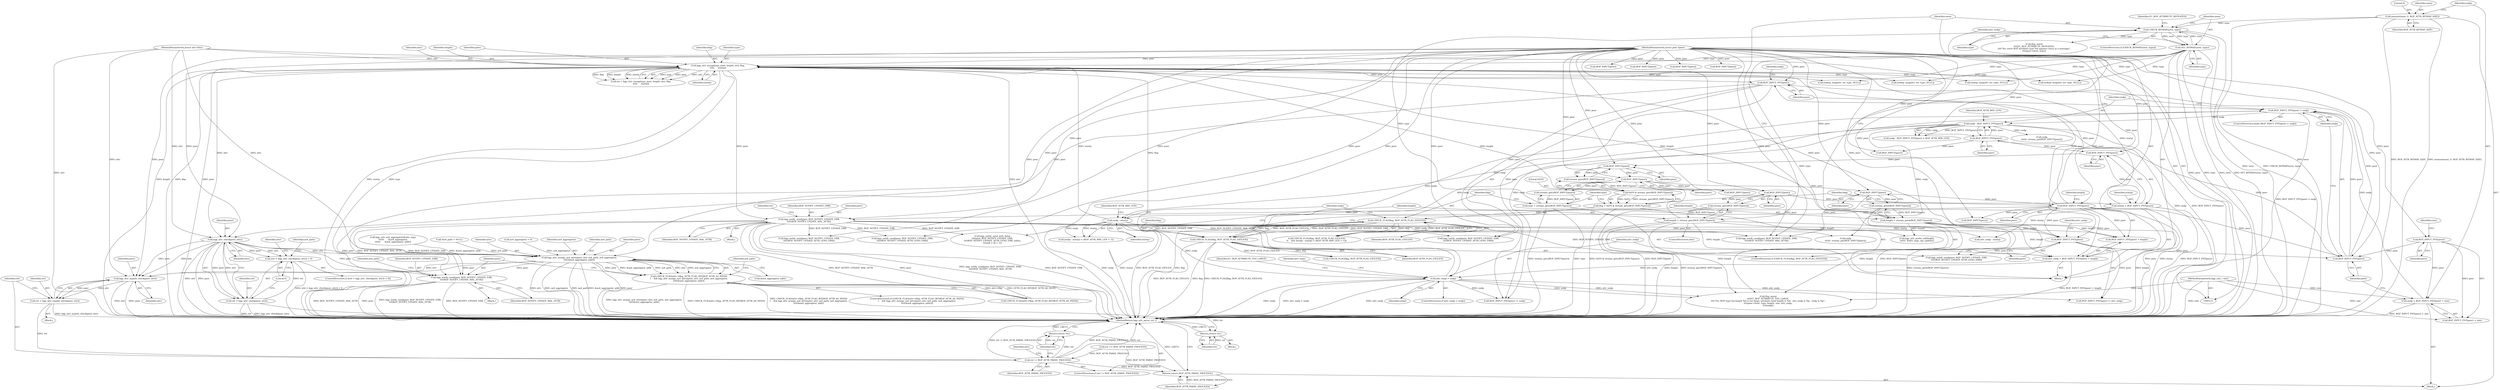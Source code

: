 digraph "0_frr_943d595a018e69b550db08cccba1d0778a86705a@pointer" {
"1000692" [label="(Call,bgp_attr_check(peer, attr))"];
"1000663" [label="(Call,BGP_INPUT_PNT(peer))"];
"1000293" [label="(Call,BGP_INPUT_PNT(peer))"];
"1000261" [label="(Call,BGP_INPUT(peer))"];
"1000220" [label="(Call,BGP_INPUT(peer))"];
"1000215" [label="(Call,BGP_INPUT(peer))"];
"1000208" [label="(Call,BGP_INPUT_PNT(peer))"];
"1000183" [label="(Call,BGP_INPUT_PNT(peer))"];
"1000175" [label="(Call,BGP_INPUT_PNT(peer))"];
"1000636" [label="(Call,BGP_INPUT_PNT(peer))"];
"1000571" [label="(Call,bgp_notify_send(peer, BGP_NOTIFY_UPDATE_ERR,\n\t\t\t\t\tBGP_NOTIFY_UPDATE_MAL_ATTR))"];
"1000535" [label="(Call,bgp_attr_encap(type, peer, length, attr, flag,\n\t\t\t\t\t     startp))"];
"1000287" [label="(Call,SET_BITMAP(seen, type))"];
"1000270" [label="(Call,CHECK_BITMAP(seen, type))"];
"1000163" [label="(Call,memset(seen, 0, BGP_ATTR_BITMAP_SIZE))"];
"1000217" [label="(Call,type = stream_getc(BGP_INPUT(peer)))"];
"1000219" [label="(Call,stream_getc(BGP_INPUT(peer)))"];
"1000134" [label="(MethodParameterIn,struct peer *peer)"];
"1000258" [label="(Call,length = stream_getw(BGP_INPUT(peer)))"];
"1000260" [label="(Call,stream_getw(BGP_INPUT(peer)))"];
"1000264" [label="(Call,length = stream_getc(BGP_INPUT(peer)))"];
"1000266" [label="(Call,stream_getc(BGP_INPUT(peer)))"];
"1000267" [label="(Call,BGP_INPUT(peer))"];
"1000135" [label="(MethodParameterIn,struct attr *attr)"];
"1000255" [label="(Call,CHECK_FLAG(flag, BGP_ATTR_FLAG_EXTLEN))"];
"1000224" [label="(Call,CHECK_FLAG(flag, BGP_ATTR_FLAG_EXTLEN))"];
"1000210" [label="(Call,flag = 0xF0 & stream_getc(BGP_INPUT(peer)))"];
"1000212" [label="(Call,0xF0 & stream_getc(BGP_INPUT(peer)))"];
"1000214" [label="(Call,stream_getc(BGP_INPUT(peer)))"];
"1000206" [label="(Call,startp = BGP_INPUT_PNT(peer))"];
"1000228" [label="(Call,endp - startp)"];
"1000181" [label="(Call,endp - BGP_INPUT_PNT(peer))"];
"1000174" [label="(Call,BGP_INPUT_PNT(peer) < endp)"];
"1000167" [label="(Call,endp = BGP_INPUT_PNT(peer) + size)"];
"1000170" [label="(Call,BGP_INPUT_PNT(peer))"];
"1000136" [label="(MethodParameterIn,bgp_size_t size)"];
"1000297" [label="(Call,attr_endp > endp)"];
"1000290" [label="(Call,attr_endp = BGP_INPUT_PNT(peer) + length)"];
"1000689" [label="(Call,(ret = bgp_attr_check(peer, attr)) < 0)"];
"1000690" [label="(Call,ret = bgp_attr_check(peer, attr))"];
"1000702" [label="(Return,return ret;)"];
"1000712" [label="(Call,bgp_attr_munge_as4_attrs(peer, attr, as4_path, as4_aggregator,\n\t\t\t\t\t&as4_aggregator_addr))"];
"1000705" [label="(Call,CHECK_FLAG(attr->flag, ATTR_FLAG_BIT(BGP_ATTR_AS_PATH))\n\t    && bgp_attr_munge_as4_attrs(peer, attr, as4_path, as4_aggregator,\n\t\t\t\t\t&as4_aggregator_addr))"];
"1000720" [label="(Call,bgp_notify_send(peer, BGP_NOTIFY_UPDATE_ERR,\n\t\t\t\tBGP_NOTIFY_UPDATE_MAL_ATTR))"];
"1000747" [label="(Call,bgp_attr_aspath_check(peer, attr))"];
"1000745" [label="(Call,ret = bgp_attr_aspath_check(peer, attr))"];
"1000751" [label="(Call,ret != BGP_ATTR_PARSE_PROCEED)"];
"1000754" [label="(Return,return ret;)"];
"1000794" [label="(Return,return BGP_ATTR_PARSE_PROCEED;)"];
"1000637" [label="(Identifier,peer)"];
"1000287" [label="(Call,SET_BITMAP(seen, type))"];
"1000573" [label="(Identifier,BGP_NOTIFY_UPDATE_ERR)"];
"1000570" [label="(Block,)"];
"1000195" [label="(Call,endp\n\t\t\t\t\t\t- stream_pnt(BGP_INPUT(peer)))"];
"1000227" [label="(Call,(endp - startp) < (BGP_ATTR_MIN_LEN + 1))"];
"1000744" [label="(Block,)"];
"1000673" [label="(Call,lookup_msg(attr_str, type, NULL))"];
"1000217" [label="(Call,type = stream_getc(BGP_INPUT(peer)))"];
"1000185" [label="(Identifier,BGP_ATTR_MIN_LEN)"];
"1000664" [label="(Identifier,peer)"];
"1000794" [label="(Return,return BGP_ATTR_PARSE_PROCEED;)"];
"1000155" [label="(Call,*as4_path = NULL)"];
"1000169" [label="(Call,BGP_INPUT_PNT(peer) + size)"];
"1000294" [label="(Identifier,peer)"];
"1000714" [label="(Identifier,attr)"];
"1000293" [label="(Call,BGP_INPUT_PNT(peer))"];
"1000328" [label="(Call,BGP_INPUT(peer))"];
"1000218" [label="(Identifier,type)"];
"1000259" [label="(Identifier,length)"];
"1000663" [label="(Call,BGP_INPUT_PNT(peer))"];
"1000219" [label="(Call,stream_getc(BGP_INPUT(peer)))"];
"1000536" [label="(Identifier,type)"];
"1000535" [label="(Call,bgp_attr_encap(type, peer, length, attr, flag,\n\t\t\t\t\t     startp))"];
"1000374" [label="(Call,bgp_notify_send_with_data(\n\t\t\t\tpeer, BGP_NOTIFY_UPDATE_ERR,\n\t\t\t\tBGP_NOTIFY_UPDATE_ATTR_LENG_ERR, ndata,\n\t\t\t\tndl + lfl + 1))"];
"1000177" [label="(Identifier,endp)"];
"1000646" [label="(Call,lookup_msg(attr_str, type, NULL))"];
"1000281" [label="(Call,bgp_notify_send(peer, BGP_NOTIFY_UPDATE_ERR,\n\t\t\t\t\tBGP_NOTIFY_UPDATE_MAL_ATTR))"];
"1000272" [label="(Identifier,type)"];
"1000295" [label="(Identifier,length)"];
"1000708" [label="(Identifier,attr)"];
"1000705" [label="(Call,CHECK_FLAG(attr->flag, ATTR_FLAG_BIT(BGP_ATTR_AS_PATH))\n\t    && bgp_attr_munge_as4_attrs(peer, attr, as4_path, as4_aggregator,\n\t\t\t\t\t&as4_aggregator_addr))"];
"1000290" [label="(Call,attr_endp = BGP_INPUT_PNT(peer) + length)"];
"1000248" [label="(Call,bgp_notify_send(peer, BGP_NOTIFY_UPDATE_ERR,\n\t\t\t\t\tBGP_NOTIFY_UPDATE_ATTR_LENG_ERR))"];
"1000572" [label="(Identifier,peer)"];
"1000207" [label="(Identifier,startp)"];
"1000291" [label="(Identifier,attr_endp)"];
"1000690" [label="(Call,ret = bgp_attr_check(peer, attr))"];
"1000167" [label="(Call,endp = BGP_INPUT_PNT(peer) + size)"];
"1000172" [label="(Identifier,size)"];
"1000539" [label="(Identifier,attr)"];
"1000723" [label="(Identifier,BGP_NOTIFY_UPDATE_MAL_ATTR)"];
"1000571" [label="(Call,bgp_notify_send(peer, BGP_NOTIFY_UPDATE_ERR,\n\t\t\t\t\tBGP_NOTIFY_UPDATE_MAL_ATTR))"];
"1000371" [label="(Call,BGP_INPUT(peer))"];
"1000254" [label="(ControlStructure,if (CHECK_FLAG(flag, BGP_ATTR_FLAG_EXTLEN)))"];
"1000751" [label="(Call,ret != BGP_ATTR_PARSE_PROCEED)"];
"1000758" [label="(Identifier,attr)"];
"1000689" [label="(Call,(ret = bgp_attr_check(peer, attr)) < 0)"];
"1000176" [label="(Identifier,peer)"];
"1000182" [label="(Identifier,endp)"];
"1000732" [label="(Identifier,as4_path)"];
"1000390" [label="(Identifier,attr_args)"];
"1000747" [label="(Call,bgp_attr_aspath_check(peer, attr))"];
"1000296" [label="(ControlStructure,if (attr_endp > endp))"];
"1000717" [label="(Call,&as4_aggregator_addr)"];
"1000211" [label="(Identifier,flag)"];
"1000139" [label="(Block,)"];
"1000691" [label="(Identifier,ret)"];
"1000171" [label="(Identifier,peer)"];
"1000225" [label="(Identifier,flag)"];
"1000353" [label="(Call,attr_endp - startp)"];
"1000704" [label="(ControlStructure,if (CHECK_FLAG(attr->flag, ATTR_FLAG_BIT(BGP_ATTR_AS_PATH))\n\t    && bgp_attr_munge_as4_attrs(peer, attr, as4_path, as4_aggregator,\n\t\t\t\t\t&as4_aggregator_addr)))"];
"1000200" [label="(Call,bgp_notify_send(peer, BGP_NOTIFY_UPDATE_ERR,\n\t\t\t\t\tBGP_NOTIFY_UPDATE_ATTR_LENG_ERR))"];
"1000299" [label="(Identifier,endp)"];
"1000754" [label="(Return,return ret;)"];
"1000267" [label="(Call,BGP_INPUT(peer))"];
"1000635" [label="(Call,BGP_INPUT_PNT(peer) != attr_endp)"];
"1000288" [label="(Identifier,seen)"];
"1000745" [label="(Call,ret = bgp_attr_aspath_check(peer, attr))"];
"1000164" [label="(Identifier,seen)"];
"1000232" [label="(Identifier,BGP_ATTR_MIN_LEN)"];
"1000221" [label="(Identifier,peer)"];
"1000165" [label="(Literal,0)"];
"1000696" [label="(Block,)"];
"1000755" [label="(Identifier,ret)"];
"1000255" [label="(Call,CHECK_FLAG(flag, BGP_ATTR_FLAG_EXTLEN))"];
"1000692" [label="(Call,bgp_attr_check(peer, attr))"];
"1000695" [label="(Literal,0)"];
"1000662" [label="(Call,BGP_INPUT_PNT(peer) != endp)"];
"1000601" [label="(Call,lookup_msg(attr_str, type, NULL))"];
"1000694" [label="(Identifier,attr)"];
"1000706" [label="(Call,CHECK_FLAG(attr->flag, ATTR_FLAG_BIT(BGP_ATTR_AS_PATH)))"];
"1000677" [label="(Call,bgp_notify_send(peer, BGP_NOTIFY_UPDATE_ERR,\n\t\t\t\tBGP_NOTIFY_UPDATE_ATTR_LENG_ERR))"];
"1000688" [label="(ControlStructure,if ((ret = bgp_attr_check(peer, attr)) < 0))"];
"1000753" [label="(Identifier,BGP_ATTR_PARSE_PROCEED)"];
"1000339" [label="(Call,BGP_INPUT(peer))"];
"1000168" [label="(Identifier,endp)"];
"1000693" [label="(Identifier,peer)"];
"1000268" [label="(Identifier,peer)"];
"1000274" [label="(Call,flog_warn(\n\t\t\t\tEC_BGP_ATTRIBUTE_REPEATED,\n\t\t\t\t\"%s: error BGP attribute type %d appears twice in a message\",\n\t\t\t\tpeer->host, type))"];
"1000721" [label="(Identifier,peer)"];
"1000533" [label="(Call,ret = bgp_attr_encap(type, peer, length, attr, flag,\n\t\t\t\t\t     startp))"];
"1000362" [label="(Call,BGP_INPUT(peer))"];
"1000402" [label="(Call,ret == BGP_ATTR_PARSE_PROCEED)"];
"1000301" [label="(Call,flog_warn(\n\t\t\t\tEC_BGP_ATTRIBUTE_TOO_LARGE,\n\t\t\t\t\"%s: BGP type %d length %d is too large, attribute total length is %d.  attr_endp is %p.  endp is %p\",\n\t\t\t\tpeer->host, type, length, size, attr_endp,\n\t\t\t\tendp))"];
"1000322" [label="(Call,CHECK_FLAG(flag, BGP_ATTR_FLAG_EXTLEN))"];
"1000226" [label="(Identifier,BGP_ATTR_FLAG_EXTLEN)"];
"1000298" [label="(Identifier,attr_endp)"];
"1000746" [label="(Identifier,ret)"];
"1000748" [label="(Identifier,peer)"];
"1000170" [label="(Call,BGP_INPUT_PNT(peer))"];
"1000206" [label="(Call,startp = BGP_INPUT_PNT(peer))"];
"1000159" [label="(Call,as4_aggregator = 0)"];
"1000541" [label="(Identifier,startp)"];
"1000750" [label="(ControlStructure,if (ret != BGP_ATTR_PARSE_PROCEED))"];
"1000257" [label="(Identifier,BGP_ATTR_FLAG_EXTLEN)"];
"1000209" [label="(Identifier,peer)"];
"1000265" [label="(Identifier,length)"];
"1000636" [label="(Call,BGP_INPUT_PNT(peer))"];
"1000262" [label="(Identifier,peer)"];
"1000181" [label="(Call,endp - BGP_INPUT_PNT(peer))"];
"1000712" [label="(Call,bgp_attr_munge_as4_attrs(peer, attr, as4_path, as4_aggregator,\n\t\t\t\t\t&as4_aggregator_addr))"];
"1000546" [label="(Call,bgp_attr_prefix_sid(length,\n\t\t\t\t\t\t  &attr_args, mp_update))"];
"1000180" [label="(Call,endp - BGP_INPUT_PNT(peer) < BGP_ATTR_MIN_LEN)"];
"1000243" [label="(Call,endp\n\t\t\t\t\t\t- stream_pnt(BGP_INPUT(peer)))"];
"1000719" [label="(Block,)"];
"1000173" [label="(ControlStructure,while (BGP_INPUT_PNT(peer) < endp))"];
"1000752" [label="(Identifier,ret)"];
"1000716" [label="(Identifier,as4_aggregator)"];
"1000215" [label="(Call,BGP_INPUT(peer))"];
"1000198" [label="(Call,BGP_INPUT(peer))"];
"1000230" [label="(Identifier,startp)"];
"1000665" [label="(Identifier,endp)"];
"1000703" [label="(Identifier,ret)"];
"1000623" [label="(Call,lookup_msg(attr_str, type, NULL))"];
"1000347" [label="(Call,BGP_INPUT(peer))"];
"1000715" [label="(Identifier,as4_path)"];
"1000210" [label="(Call,flag = 0xF0 & stream_getc(BGP_INPUT(peer)))"];
"1000297" [label="(Call,attr_endp > endp)"];
"1000214" [label="(Call,stream_getc(BGP_INPUT(peer)))"];
"1000574" [label="(Identifier,BGP_NOTIFY_UPDATE_MAL_ATTR)"];
"1000135" [label="(MethodParameterIn,struct attr *attr)"];
"1000220" [label="(Call,BGP_INPUT(peer))"];
"1000713" [label="(Identifier,peer)"];
"1000260" [label="(Call,stream_getw(BGP_INPUT(peer)))"];
"1000269" [label="(ControlStructure,if (CHECK_BITMAP(seen, type)))"];
"1000228" [label="(Call,endp - startp)"];
"1000246" [label="(Call,BGP_INPUT(peer))"];
"1000698" [label="(Identifier,as4_path)"];
"1000702" [label="(Return,return ret;)"];
"1000261" [label="(Call,BGP_INPUT(peer))"];
"1000175" [label="(Call,BGP_INPUT_PNT(peer))"];
"1000650" [label="(Call,bgp_notify_send(peer, BGP_NOTIFY_UPDATE_ERR,\n\t\t\t\t\tBGP_NOTIFY_UPDATE_ATTR_LENG_ERR))"];
"1000208" [label="(Call,BGP_INPUT_PNT(peer))"];
"1000749" [label="(Identifier,attr)"];
"1000275" [label="(Identifier,EC_BGP_ATTRIBUTE_REPEATED)"];
"1000638" [label="(Identifier,attr_endp)"];
"1000163" [label="(Call,memset(seen, 0, BGP_ATTR_BITMAP_SIZE))"];
"1000256" [label="(Identifier,flag)"];
"1000229" [label="(Identifier,endp)"];
"1000216" [label="(Identifier,peer)"];
"1000302" [label="(Identifier,EC_BGP_ATTRIBUTE_TOO_LARGE)"];
"1000271" [label="(Identifier,seen)"];
"1000224" [label="(Call,CHECK_FLAG(flag, BGP_ATTR_FLAG_EXTLEN))"];
"1000174" [label="(Call,BGP_INPUT_PNT(peer) < endp)"];
"1000472" [label="(Call,bgp_attr_as4_aggregator(&attr_args,\n\t\t\t\t\t\t      &as4_aggregator,\n\t\t\t\t\t\t      &as4_aggregator_addr))"];
"1000538" [label="(Identifier,length)"];
"1000270" [label="(Call,CHECK_BITMAP(seen, type))"];
"1000166" [label="(Identifier,BGP_ATTR_BITMAP_SIZE)"];
"1000537" [label="(Identifier,peer)"];
"1000720" [label="(Call,bgp_notify_send(peer, BGP_NOTIFY_UPDATE_ERR,\n\t\t\t\tBGP_NOTIFY_UPDATE_MAL_ATTR))"];
"1000178" [label="(Block,)"];
"1000213" [label="(Literal,0xF0)"];
"1000289" [label="(Identifier,type)"];
"1000725" [label="(Identifier,as4_path)"];
"1000264" [label="(Call,length = stream_getc(BGP_INPUT(peer)))"];
"1000258" [label="(Call,length = stream_getw(BGP_INPUT(peer)))"];
"1000212" [label="(Call,0xF0 & stream_getc(BGP_INPUT(peer)))"];
"1000292" [label="(Call,BGP_INPUT_PNT(peer) + length)"];
"1000540" [label="(Identifier,flag)"];
"1000266" [label="(Call,stream_getc(BGP_INPUT(peer)))"];
"1000263" [label="(ControlStructure,else)"];
"1000184" [label="(Identifier,peer)"];
"1000223" [label="(Call,CHECK_FLAG(flag, BGP_ATTR_FLAG_EXTLEN)\n\t\t    && ((endp - startp) < (BGP_ATTR_MIN_LEN + 1)))"];
"1000576" [label="(Identifier,ret)"];
"1000136" [label="(MethodParameterIn,bgp_size_t size)"];
"1000722" [label="(Identifier,BGP_NOTIFY_UPDATE_ERR)"];
"1000183" [label="(Call,BGP_INPUT_PNT(peer))"];
"1000134" [label="(MethodParameterIn,struct peer *peer)"];
"1000795" [label="(Identifier,BGP_ATTR_PARSE_PROCEED)"];
"1000796" [label="(MethodReturn,bgp_attr_parse_ret_t)"];
"1000692" -> "1000690"  [label="AST: "];
"1000692" -> "1000694"  [label="CFG: "];
"1000693" -> "1000692"  [label="AST: "];
"1000694" -> "1000692"  [label="AST: "];
"1000690" -> "1000692"  [label="CFG: "];
"1000692" -> "1000796"  [label="DDG: peer"];
"1000692" -> "1000796"  [label="DDG: attr"];
"1000692" -> "1000689"  [label="DDG: peer"];
"1000692" -> "1000689"  [label="DDG: attr"];
"1000692" -> "1000690"  [label="DDG: peer"];
"1000692" -> "1000690"  [label="DDG: attr"];
"1000663" -> "1000692"  [label="DDG: peer"];
"1000134" -> "1000692"  [label="DDG: peer"];
"1000535" -> "1000692"  [label="DDG: attr"];
"1000135" -> "1000692"  [label="DDG: attr"];
"1000692" -> "1000712"  [label="DDG: peer"];
"1000692" -> "1000712"  [label="DDG: attr"];
"1000692" -> "1000720"  [label="DDG: peer"];
"1000692" -> "1000747"  [label="DDG: peer"];
"1000692" -> "1000747"  [label="DDG: attr"];
"1000663" -> "1000662"  [label="AST: "];
"1000663" -> "1000664"  [label="CFG: "];
"1000664" -> "1000663"  [label="AST: "];
"1000665" -> "1000663"  [label="CFG: "];
"1000663" -> "1000662"  [label="DDG: peer"];
"1000293" -> "1000663"  [label="DDG: peer"];
"1000175" -> "1000663"  [label="DDG: peer"];
"1000535" -> "1000663"  [label="DDG: peer"];
"1000134" -> "1000663"  [label="DDG: peer"];
"1000663" -> "1000677"  [label="DDG: peer"];
"1000293" -> "1000292"  [label="AST: "];
"1000293" -> "1000294"  [label="CFG: "];
"1000294" -> "1000293"  [label="AST: "];
"1000295" -> "1000293"  [label="CFG: "];
"1000293" -> "1000796"  [label="DDG: peer"];
"1000293" -> "1000175"  [label="DDG: peer"];
"1000293" -> "1000290"  [label="DDG: peer"];
"1000293" -> "1000292"  [label="DDG: peer"];
"1000261" -> "1000293"  [label="DDG: peer"];
"1000267" -> "1000293"  [label="DDG: peer"];
"1000134" -> "1000293"  [label="DDG: peer"];
"1000293" -> "1000328"  [label="DDG: peer"];
"1000293" -> "1000535"  [label="DDG: peer"];
"1000293" -> "1000571"  [label="DDG: peer"];
"1000293" -> "1000636"  [label="DDG: peer"];
"1000261" -> "1000260"  [label="AST: "];
"1000261" -> "1000262"  [label="CFG: "];
"1000262" -> "1000261"  [label="AST: "];
"1000260" -> "1000261"  [label="CFG: "];
"1000261" -> "1000260"  [label="DDG: peer"];
"1000220" -> "1000261"  [label="DDG: peer"];
"1000134" -> "1000261"  [label="DDG: peer"];
"1000261" -> "1000281"  [label="DDG: peer"];
"1000220" -> "1000219"  [label="AST: "];
"1000220" -> "1000221"  [label="CFG: "];
"1000221" -> "1000220"  [label="AST: "];
"1000219" -> "1000220"  [label="CFG: "];
"1000220" -> "1000219"  [label="DDG: peer"];
"1000215" -> "1000220"  [label="DDG: peer"];
"1000134" -> "1000220"  [label="DDG: peer"];
"1000220" -> "1000246"  [label="DDG: peer"];
"1000220" -> "1000267"  [label="DDG: peer"];
"1000215" -> "1000214"  [label="AST: "];
"1000215" -> "1000216"  [label="CFG: "];
"1000216" -> "1000215"  [label="AST: "];
"1000214" -> "1000215"  [label="CFG: "];
"1000215" -> "1000214"  [label="DDG: peer"];
"1000208" -> "1000215"  [label="DDG: peer"];
"1000134" -> "1000215"  [label="DDG: peer"];
"1000208" -> "1000206"  [label="AST: "];
"1000208" -> "1000209"  [label="CFG: "];
"1000209" -> "1000208"  [label="AST: "];
"1000206" -> "1000208"  [label="CFG: "];
"1000208" -> "1000206"  [label="DDG: peer"];
"1000183" -> "1000208"  [label="DDG: peer"];
"1000134" -> "1000208"  [label="DDG: peer"];
"1000183" -> "1000181"  [label="AST: "];
"1000183" -> "1000184"  [label="CFG: "];
"1000184" -> "1000183"  [label="AST: "];
"1000181" -> "1000183"  [label="CFG: "];
"1000183" -> "1000181"  [label="DDG: peer"];
"1000175" -> "1000183"  [label="DDG: peer"];
"1000134" -> "1000183"  [label="DDG: peer"];
"1000183" -> "1000198"  [label="DDG: peer"];
"1000175" -> "1000174"  [label="AST: "];
"1000175" -> "1000176"  [label="CFG: "];
"1000176" -> "1000175"  [label="AST: "];
"1000177" -> "1000175"  [label="CFG: "];
"1000175" -> "1000174"  [label="DDG: peer"];
"1000636" -> "1000175"  [label="DDG: peer"];
"1000170" -> "1000175"  [label="DDG: peer"];
"1000134" -> "1000175"  [label="DDG: peer"];
"1000636" -> "1000635"  [label="AST: "];
"1000636" -> "1000637"  [label="CFG: "];
"1000637" -> "1000636"  [label="AST: "];
"1000638" -> "1000636"  [label="CFG: "];
"1000636" -> "1000635"  [label="DDG: peer"];
"1000571" -> "1000636"  [label="DDG: peer"];
"1000535" -> "1000636"  [label="DDG: peer"];
"1000134" -> "1000636"  [label="DDG: peer"];
"1000636" -> "1000650"  [label="DDG: peer"];
"1000571" -> "1000570"  [label="AST: "];
"1000571" -> "1000574"  [label="CFG: "];
"1000572" -> "1000571"  [label="AST: "];
"1000573" -> "1000571"  [label="AST: "];
"1000574" -> "1000571"  [label="AST: "];
"1000576" -> "1000571"  [label="CFG: "];
"1000571" -> "1000796"  [label="DDG: bgp_notify_send(peer, BGP_NOTIFY_UPDATE_ERR,\n\t\t\t\t\tBGP_NOTIFY_UPDATE_MAL_ATTR)"];
"1000571" -> "1000796"  [label="DDG: BGP_NOTIFY_UPDATE_MAL_ATTR"];
"1000571" -> "1000796"  [label="DDG: peer"];
"1000571" -> "1000796"  [label="DDG: BGP_NOTIFY_UPDATE_ERR"];
"1000571" -> "1000200"  [label="DDG: BGP_NOTIFY_UPDATE_ERR"];
"1000571" -> "1000248"  [label="DDG: BGP_NOTIFY_UPDATE_ERR"];
"1000571" -> "1000281"  [label="DDG: BGP_NOTIFY_UPDATE_ERR"];
"1000571" -> "1000281"  [label="DDG: BGP_NOTIFY_UPDATE_MAL_ATTR"];
"1000571" -> "1000374"  [label="DDG: BGP_NOTIFY_UPDATE_ERR"];
"1000535" -> "1000571"  [label="DDG: peer"];
"1000134" -> "1000571"  [label="DDG: peer"];
"1000571" -> "1000650"  [label="DDG: BGP_NOTIFY_UPDATE_ERR"];
"1000571" -> "1000677"  [label="DDG: BGP_NOTIFY_UPDATE_ERR"];
"1000571" -> "1000720"  [label="DDG: BGP_NOTIFY_UPDATE_ERR"];
"1000571" -> "1000720"  [label="DDG: BGP_NOTIFY_UPDATE_MAL_ATTR"];
"1000535" -> "1000533"  [label="AST: "];
"1000535" -> "1000541"  [label="CFG: "];
"1000536" -> "1000535"  [label="AST: "];
"1000537" -> "1000535"  [label="AST: "];
"1000538" -> "1000535"  [label="AST: "];
"1000539" -> "1000535"  [label="AST: "];
"1000540" -> "1000535"  [label="AST: "];
"1000541" -> "1000535"  [label="AST: "];
"1000533" -> "1000535"  [label="CFG: "];
"1000535" -> "1000796"  [label="DDG: flag"];
"1000535" -> "1000796"  [label="DDG: type"];
"1000535" -> "1000796"  [label="DDG: attr"];
"1000535" -> "1000796"  [label="DDG: length"];
"1000535" -> "1000796"  [label="DDG: peer"];
"1000535" -> "1000796"  [label="DDG: startp"];
"1000535" -> "1000533"  [label="DDG: type"];
"1000535" -> "1000533"  [label="DDG: peer"];
"1000535" -> "1000533"  [label="DDG: attr"];
"1000535" -> "1000533"  [label="DDG: flag"];
"1000535" -> "1000533"  [label="DDG: length"];
"1000535" -> "1000533"  [label="DDG: startp"];
"1000287" -> "1000535"  [label="DDG: type"];
"1000134" -> "1000535"  [label="DDG: peer"];
"1000258" -> "1000535"  [label="DDG: length"];
"1000264" -> "1000535"  [label="DDG: length"];
"1000135" -> "1000535"  [label="DDG: attr"];
"1000255" -> "1000535"  [label="DDG: flag"];
"1000206" -> "1000535"  [label="DDG: startp"];
"1000228" -> "1000535"  [label="DDG: startp"];
"1000535" -> "1000601"  [label="DDG: type"];
"1000535" -> "1000623"  [label="DDG: type"];
"1000535" -> "1000646"  [label="DDG: type"];
"1000535" -> "1000673"  [label="DDG: type"];
"1000287" -> "1000178"  [label="AST: "];
"1000287" -> "1000289"  [label="CFG: "];
"1000288" -> "1000287"  [label="AST: "];
"1000289" -> "1000287"  [label="AST: "];
"1000291" -> "1000287"  [label="CFG: "];
"1000287" -> "1000796"  [label="DDG: SET_BITMAP(seen, type)"];
"1000287" -> "1000796"  [label="DDG: type"];
"1000287" -> "1000796"  [label="DDG: seen"];
"1000287" -> "1000270"  [label="DDG: seen"];
"1000270" -> "1000287"  [label="DDG: seen"];
"1000270" -> "1000287"  [label="DDG: type"];
"1000287" -> "1000301"  [label="DDG: type"];
"1000287" -> "1000601"  [label="DDG: type"];
"1000287" -> "1000623"  [label="DDG: type"];
"1000287" -> "1000646"  [label="DDG: type"];
"1000287" -> "1000673"  [label="DDG: type"];
"1000270" -> "1000269"  [label="AST: "];
"1000270" -> "1000272"  [label="CFG: "];
"1000271" -> "1000270"  [label="AST: "];
"1000272" -> "1000270"  [label="AST: "];
"1000275" -> "1000270"  [label="CFG: "];
"1000288" -> "1000270"  [label="CFG: "];
"1000270" -> "1000796"  [label="DDG: CHECK_BITMAP(seen, type)"];
"1000270" -> "1000796"  [label="DDG: seen"];
"1000163" -> "1000270"  [label="DDG: seen"];
"1000217" -> "1000270"  [label="DDG: type"];
"1000270" -> "1000274"  [label="DDG: type"];
"1000163" -> "1000139"  [label="AST: "];
"1000163" -> "1000166"  [label="CFG: "];
"1000164" -> "1000163"  [label="AST: "];
"1000165" -> "1000163"  [label="AST: "];
"1000166" -> "1000163"  [label="AST: "];
"1000168" -> "1000163"  [label="CFG: "];
"1000163" -> "1000796"  [label="DDG: seen"];
"1000163" -> "1000796"  [label="DDG: BGP_ATTR_BITMAP_SIZE"];
"1000163" -> "1000796"  [label="DDG: memset(seen, 0, BGP_ATTR_BITMAP_SIZE)"];
"1000217" -> "1000178"  [label="AST: "];
"1000217" -> "1000219"  [label="CFG: "];
"1000218" -> "1000217"  [label="AST: "];
"1000219" -> "1000217"  [label="AST: "];
"1000225" -> "1000217"  [label="CFG: "];
"1000217" -> "1000796"  [label="DDG: stream_getc(BGP_INPUT(peer))"];
"1000217" -> "1000796"  [label="DDG: type"];
"1000219" -> "1000217"  [label="DDG: BGP_INPUT(peer)"];
"1000134" -> "1000133"  [label="AST: "];
"1000134" -> "1000796"  [label="DDG: peer"];
"1000134" -> "1000170"  [label="DDG: peer"];
"1000134" -> "1000198"  [label="DDG: peer"];
"1000134" -> "1000200"  [label="DDG: peer"];
"1000134" -> "1000246"  [label="DDG: peer"];
"1000134" -> "1000248"  [label="DDG: peer"];
"1000134" -> "1000267"  [label="DDG: peer"];
"1000134" -> "1000281"  [label="DDG: peer"];
"1000134" -> "1000328"  [label="DDG: peer"];
"1000134" -> "1000339"  [label="DDG: peer"];
"1000134" -> "1000347"  [label="DDG: peer"];
"1000134" -> "1000362"  [label="DDG: peer"];
"1000134" -> "1000371"  [label="DDG: peer"];
"1000134" -> "1000374"  [label="DDG: peer"];
"1000134" -> "1000650"  [label="DDG: peer"];
"1000134" -> "1000677"  [label="DDG: peer"];
"1000134" -> "1000712"  [label="DDG: peer"];
"1000134" -> "1000720"  [label="DDG: peer"];
"1000134" -> "1000747"  [label="DDG: peer"];
"1000258" -> "1000254"  [label="AST: "];
"1000258" -> "1000260"  [label="CFG: "];
"1000259" -> "1000258"  [label="AST: "];
"1000260" -> "1000258"  [label="AST: "];
"1000271" -> "1000258"  [label="CFG: "];
"1000258" -> "1000796"  [label="DDG: length"];
"1000258" -> "1000796"  [label="DDG: stream_getw(BGP_INPUT(peer))"];
"1000260" -> "1000258"  [label="DDG: BGP_INPUT(peer)"];
"1000258" -> "1000290"  [label="DDG: length"];
"1000258" -> "1000292"  [label="DDG: length"];
"1000258" -> "1000301"  [label="DDG: length"];
"1000258" -> "1000546"  [label="DDG: length"];
"1000260" -> "1000796"  [label="DDG: BGP_INPUT(peer)"];
"1000264" -> "1000263"  [label="AST: "];
"1000264" -> "1000266"  [label="CFG: "];
"1000265" -> "1000264"  [label="AST: "];
"1000266" -> "1000264"  [label="AST: "];
"1000271" -> "1000264"  [label="CFG: "];
"1000264" -> "1000796"  [label="DDG: length"];
"1000264" -> "1000796"  [label="DDG: stream_getc(BGP_INPUT(peer))"];
"1000266" -> "1000264"  [label="DDG: BGP_INPUT(peer)"];
"1000264" -> "1000290"  [label="DDG: length"];
"1000264" -> "1000292"  [label="DDG: length"];
"1000264" -> "1000301"  [label="DDG: length"];
"1000264" -> "1000546"  [label="DDG: length"];
"1000266" -> "1000267"  [label="CFG: "];
"1000267" -> "1000266"  [label="AST: "];
"1000266" -> "1000796"  [label="DDG: BGP_INPUT(peer)"];
"1000267" -> "1000266"  [label="DDG: peer"];
"1000267" -> "1000268"  [label="CFG: "];
"1000268" -> "1000267"  [label="AST: "];
"1000267" -> "1000281"  [label="DDG: peer"];
"1000135" -> "1000133"  [label="AST: "];
"1000135" -> "1000796"  [label="DDG: attr"];
"1000135" -> "1000712"  [label="DDG: attr"];
"1000135" -> "1000747"  [label="DDG: attr"];
"1000255" -> "1000254"  [label="AST: "];
"1000255" -> "1000257"  [label="CFG: "];
"1000256" -> "1000255"  [label="AST: "];
"1000257" -> "1000255"  [label="AST: "];
"1000259" -> "1000255"  [label="CFG: "];
"1000265" -> "1000255"  [label="CFG: "];
"1000255" -> "1000796"  [label="DDG: CHECK_FLAG(flag, BGP_ATTR_FLAG_EXTLEN)"];
"1000255" -> "1000796"  [label="DDG: BGP_ATTR_FLAG_EXTLEN"];
"1000255" -> "1000796"  [label="DDG: flag"];
"1000255" -> "1000224"  [label="DDG: BGP_ATTR_FLAG_EXTLEN"];
"1000224" -> "1000255"  [label="DDG: flag"];
"1000224" -> "1000255"  [label="DDG: BGP_ATTR_FLAG_EXTLEN"];
"1000255" -> "1000322"  [label="DDG: flag"];
"1000255" -> "1000322"  [label="DDG: BGP_ATTR_FLAG_EXTLEN"];
"1000224" -> "1000223"  [label="AST: "];
"1000224" -> "1000226"  [label="CFG: "];
"1000225" -> "1000224"  [label="AST: "];
"1000226" -> "1000224"  [label="AST: "];
"1000229" -> "1000224"  [label="CFG: "];
"1000223" -> "1000224"  [label="CFG: "];
"1000224" -> "1000796"  [label="DDG: flag"];
"1000224" -> "1000796"  [label="DDG: BGP_ATTR_FLAG_EXTLEN"];
"1000224" -> "1000223"  [label="DDG: flag"];
"1000224" -> "1000223"  [label="DDG: BGP_ATTR_FLAG_EXTLEN"];
"1000210" -> "1000224"  [label="DDG: flag"];
"1000210" -> "1000178"  [label="AST: "];
"1000210" -> "1000212"  [label="CFG: "];
"1000211" -> "1000210"  [label="AST: "];
"1000212" -> "1000210"  [label="AST: "];
"1000218" -> "1000210"  [label="CFG: "];
"1000210" -> "1000796"  [label="DDG: 0xF0 & stream_getc(BGP_INPUT(peer))"];
"1000212" -> "1000210"  [label="DDG: 0xF0"];
"1000212" -> "1000210"  [label="DDG: stream_getc(BGP_INPUT(peer))"];
"1000212" -> "1000214"  [label="CFG: "];
"1000213" -> "1000212"  [label="AST: "];
"1000214" -> "1000212"  [label="AST: "];
"1000214" -> "1000212"  [label="DDG: BGP_INPUT(peer)"];
"1000206" -> "1000178"  [label="AST: "];
"1000207" -> "1000206"  [label="AST: "];
"1000211" -> "1000206"  [label="CFG: "];
"1000206" -> "1000796"  [label="DDG: BGP_INPUT_PNT(peer)"];
"1000206" -> "1000796"  [label="DDG: startp"];
"1000206" -> "1000228"  [label="DDG: startp"];
"1000206" -> "1000353"  [label="DDG: startp"];
"1000228" -> "1000227"  [label="AST: "];
"1000228" -> "1000230"  [label="CFG: "];
"1000229" -> "1000228"  [label="AST: "];
"1000230" -> "1000228"  [label="AST: "];
"1000232" -> "1000228"  [label="CFG: "];
"1000228" -> "1000796"  [label="DDG: endp"];
"1000228" -> "1000796"  [label="DDG: startp"];
"1000228" -> "1000227"  [label="DDG: endp"];
"1000228" -> "1000227"  [label="DDG: startp"];
"1000181" -> "1000228"  [label="DDG: endp"];
"1000228" -> "1000243"  [label="DDG: endp"];
"1000228" -> "1000297"  [label="DDG: endp"];
"1000228" -> "1000353"  [label="DDG: startp"];
"1000181" -> "1000180"  [label="AST: "];
"1000182" -> "1000181"  [label="AST: "];
"1000185" -> "1000181"  [label="CFG: "];
"1000181" -> "1000796"  [label="DDG: endp"];
"1000181" -> "1000796"  [label="DDG: BGP_INPUT_PNT(peer)"];
"1000181" -> "1000180"  [label="DDG: endp"];
"1000181" -> "1000180"  [label="DDG: BGP_INPUT_PNT(peer)"];
"1000174" -> "1000181"  [label="DDG: endp"];
"1000181" -> "1000195"  [label="DDG: endp"];
"1000181" -> "1000243"  [label="DDG: endp"];
"1000181" -> "1000297"  [label="DDG: endp"];
"1000174" -> "1000173"  [label="AST: "];
"1000174" -> "1000177"  [label="CFG: "];
"1000177" -> "1000174"  [label="AST: "];
"1000182" -> "1000174"  [label="CFG: "];
"1000664" -> "1000174"  [label="CFG: "];
"1000174" -> "1000796"  [label="DDG: BGP_INPUT_PNT(peer) < endp"];
"1000167" -> "1000174"  [label="DDG: endp"];
"1000297" -> "1000174"  [label="DDG: endp"];
"1000174" -> "1000662"  [label="DDG: endp"];
"1000167" -> "1000139"  [label="AST: "];
"1000167" -> "1000169"  [label="CFG: "];
"1000168" -> "1000167"  [label="AST: "];
"1000169" -> "1000167"  [label="AST: "];
"1000176" -> "1000167"  [label="CFG: "];
"1000167" -> "1000796"  [label="DDG: BGP_INPUT_PNT(peer) + size"];
"1000170" -> "1000167"  [label="DDG: peer"];
"1000136" -> "1000167"  [label="DDG: size"];
"1000170" -> "1000169"  [label="AST: "];
"1000170" -> "1000171"  [label="CFG: "];
"1000171" -> "1000170"  [label="AST: "];
"1000172" -> "1000170"  [label="CFG: "];
"1000170" -> "1000169"  [label="DDG: peer"];
"1000136" -> "1000133"  [label="AST: "];
"1000136" -> "1000796"  [label="DDG: size"];
"1000136" -> "1000169"  [label="DDG: size"];
"1000136" -> "1000301"  [label="DDG: size"];
"1000297" -> "1000296"  [label="AST: "];
"1000297" -> "1000299"  [label="CFG: "];
"1000298" -> "1000297"  [label="AST: "];
"1000299" -> "1000297"  [label="AST: "];
"1000302" -> "1000297"  [label="CFG: "];
"1000390" -> "1000297"  [label="CFG: "];
"1000297" -> "1000796"  [label="DDG: attr_endp"];
"1000297" -> "1000796"  [label="DDG: endp"];
"1000297" -> "1000796"  [label="DDG: attr_endp > endp"];
"1000290" -> "1000297"  [label="DDG: attr_endp"];
"1000297" -> "1000301"  [label="DDG: attr_endp"];
"1000297" -> "1000301"  [label="DDG: endp"];
"1000297" -> "1000635"  [label="DDG: attr_endp"];
"1000297" -> "1000662"  [label="DDG: endp"];
"1000290" -> "1000178"  [label="AST: "];
"1000290" -> "1000292"  [label="CFG: "];
"1000291" -> "1000290"  [label="AST: "];
"1000292" -> "1000290"  [label="AST: "];
"1000298" -> "1000290"  [label="CFG: "];
"1000290" -> "1000796"  [label="DDG: BGP_INPUT_PNT(peer) + length"];
"1000689" -> "1000688"  [label="AST: "];
"1000689" -> "1000695"  [label="CFG: "];
"1000690" -> "1000689"  [label="AST: "];
"1000695" -> "1000689"  [label="AST: "];
"1000698" -> "1000689"  [label="CFG: "];
"1000708" -> "1000689"  [label="CFG: "];
"1000689" -> "1000796"  [label="DDG: (ret = bgp_attr_check(peer, attr)) < 0"];
"1000690" -> "1000689"  [label="DDG: ret"];
"1000691" -> "1000690"  [label="AST: "];
"1000695" -> "1000690"  [label="CFG: "];
"1000690" -> "1000796"  [label="DDG: bgp_attr_check(peer, attr)"];
"1000690" -> "1000796"  [label="DDG: ret"];
"1000690" -> "1000702"  [label="DDG: ret"];
"1000702" -> "1000696"  [label="AST: "];
"1000702" -> "1000703"  [label="CFG: "];
"1000703" -> "1000702"  [label="AST: "];
"1000796" -> "1000702"  [label="CFG: "];
"1000702" -> "1000796"  [label="DDG: <RET>"];
"1000703" -> "1000702"  [label="DDG: ret"];
"1000712" -> "1000705"  [label="AST: "];
"1000712" -> "1000717"  [label="CFG: "];
"1000713" -> "1000712"  [label="AST: "];
"1000714" -> "1000712"  [label="AST: "];
"1000715" -> "1000712"  [label="AST: "];
"1000716" -> "1000712"  [label="AST: "];
"1000717" -> "1000712"  [label="AST: "];
"1000705" -> "1000712"  [label="CFG: "];
"1000712" -> "1000796"  [label="DDG: attr"];
"1000712" -> "1000796"  [label="DDG: as4_aggregator"];
"1000712" -> "1000796"  [label="DDG: as4_path"];
"1000712" -> "1000796"  [label="DDG: &as4_aggregator_addr"];
"1000712" -> "1000796"  [label="DDG: peer"];
"1000712" -> "1000705"  [label="DDG: peer"];
"1000712" -> "1000705"  [label="DDG: &as4_aggregator_addr"];
"1000712" -> "1000705"  [label="DDG: as4_path"];
"1000712" -> "1000705"  [label="DDG: attr"];
"1000712" -> "1000705"  [label="DDG: as4_aggregator"];
"1000155" -> "1000712"  [label="DDG: as4_path"];
"1000159" -> "1000712"  [label="DDG: as4_aggregator"];
"1000472" -> "1000712"  [label="DDG: &as4_aggregator_addr"];
"1000712" -> "1000720"  [label="DDG: peer"];
"1000712" -> "1000747"  [label="DDG: peer"];
"1000712" -> "1000747"  [label="DDG: attr"];
"1000705" -> "1000704"  [label="AST: "];
"1000705" -> "1000706"  [label="CFG: "];
"1000706" -> "1000705"  [label="AST: "];
"1000721" -> "1000705"  [label="CFG: "];
"1000732" -> "1000705"  [label="CFG: "];
"1000705" -> "1000796"  [label="DDG: bgp_attr_munge_as4_attrs(peer, attr, as4_path, as4_aggregator,\n\t\t\t\t\t&as4_aggregator_addr)"];
"1000705" -> "1000796"  [label="DDG: CHECK_FLAG(attr->flag, ATTR_FLAG_BIT(BGP_ATTR_AS_PATH))"];
"1000705" -> "1000796"  [label="DDG: CHECK_FLAG(attr->flag, ATTR_FLAG_BIT(BGP_ATTR_AS_PATH))\n\t    && bgp_attr_munge_as4_attrs(peer, attr, as4_path, as4_aggregator,\n\t\t\t\t\t&as4_aggregator_addr)"];
"1000706" -> "1000705"  [label="DDG: attr->flag"];
"1000706" -> "1000705"  [label="DDG: ATTR_FLAG_BIT(BGP_ATTR_AS_PATH)"];
"1000720" -> "1000719"  [label="AST: "];
"1000720" -> "1000723"  [label="CFG: "];
"1000721" -> "1000720"  [label="AST: "];
"1000722" -> "1000720"  [label="AST: "];
"1000723" -> "1000720"  [label="AST: "];
"1000725" -> "1000720"  [label="CFG: "];
"1000720" -> "1000796"  [label="DDG: peer"];
"1000720" -> "1000796"  [label="DDG: bgp_notify_send(peer, BGP_NOTIFY_UPDATE_ERR,\n\t\t\t\tBGP_NOTIFY_UPDATE_MAL_ATTR)"];
"1000720" -> "1000796"  [label="DDG: BGP_NOTIFY_UPDATE_ERR"];
"1000720" -> "1000796"  [label="DDG: BGP_NOTIFY_UPDATE_MAL_ATTR"];
"1000747" -> "1000745"  [label="AST: "];
"1000747" -> "1000749"  [label="CFG: "];
"1000748" -> "1000747"  [label="AST: "];
"1000749" -> "1000747"  [label="AST: "];
"1000745" -> "1000747"  [label="CFG: "];
"1000747" -> "1000796"  [label="DDG: peer"];
"1000747" -> "1000796"  [label="DDG: attr"];
"1000747" -> "1000745"  [label="DDG: peer"];
"1000747" -> "1000745"  [label="DDG: attr"];
"1000745" -> "1000744"  [label="AST: "];
"1000746" -> "1000745"  [label="AST: "];
"1000752" -> "1000745"  [label="CFG: "];
"1000745" -> "1000796"  [label="DDG: bgp_attr_aspath_check(peer, attr)"];
"1000745" -> "1000751"  [label="DDG: ret"];
"1000751" -> "1000750"  [label="AST: "];
"1000751" -> "1000753"  [label="CFG: "];
"1000752" -> "1000751"  [label="AST: "];
"1000753" -> "1000751"  [label="AST: "];
"1000755" -> "1000751"  [label="CFG: "];
"1000758" -> "1000751"  [label="CFG: "];
"1000751" -> "1000796"  [label="DDG: ret != BGP_ATTR_PARSE_PROCEED"];
"1000751" -> "1000796"  [label="DDG: BGP_ATTR_PARSE_PROCEED"];
"1000751" -> "1000796"  [label="DDG: ret"];
"1000402" -> "1000751"  [label="DDG: BGP_ATTR_PARSE_PROCEED"];
"1000751" -> "1000754"  [label="DDG: ret"];
"1000751" -> "1000794"  [label="DDG: BGP_ATTR_PARSE_PROCEED"];
"1000754" -> "1000750"  [label="AST: "];
"1000754" -> "1000755"  [label="CFG: "];
"1000755" -> "1000754"  [label="AST: "];
"1000796" -> "1000754"  [label="CFG: "];
"1000754" -> "1000796"  [label="DDG: <RET>"];
"1000755" -> "1000754"  [label="DDG: ret"];
"1000794" -> "1000139"  [label="AST: "];
"1000794" -> "1000795"  [label="CFG: "];
"1000795" -> "1000794"  [label="AST: "];
"1000796" -> "1000794"  [label="CFG: "];
"1000794" -> "1000796"  [label="DDG: <RET>"];
"1000795" -> "1000794"  [label="DDG: BGP_ATTR_PARSE_PROCEED"];
"1000402" -> "1000794"  [label="DDG: BGP_ATTR_PARSE_PROCEED"];
}
